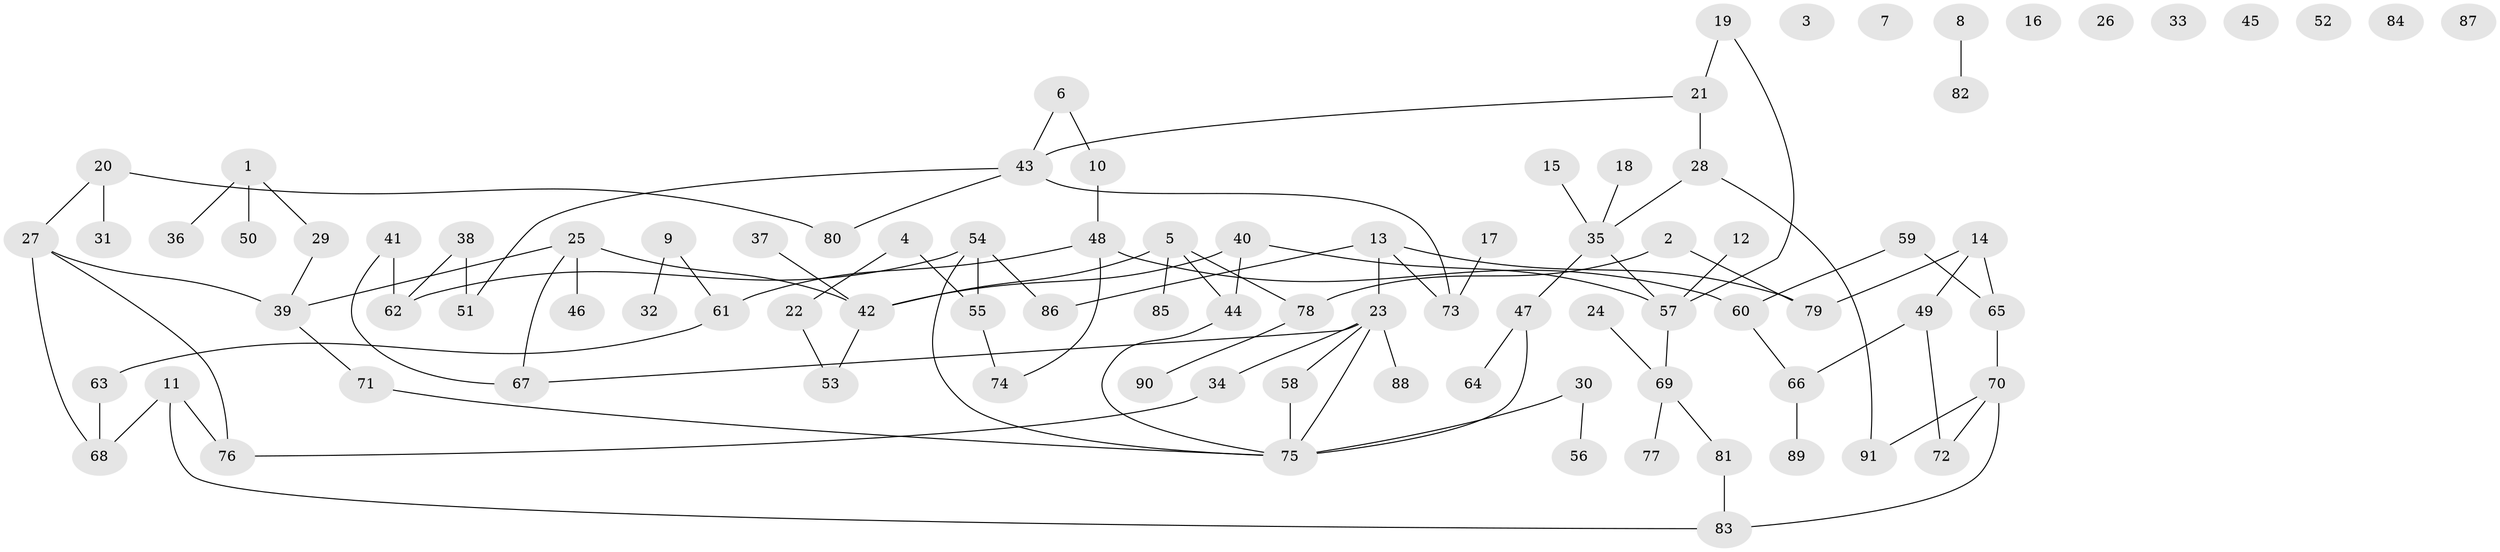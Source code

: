 // coarse degree distribution, {4: 0.26666666666666666, 10: 0.022222222222222223, 5: 0.06666666666666667, 2: 0.35555555555555557, 1: 0.15555555555555556, 3: 0.13333333333333333}
// Generated by graph-tools (version 1.1) at 2025/47/03/04/25 22:47:59]
// undirected, 91 vertices, 103 edges
graph export_dot {
  node [color=gray90,style=filled];
  1;
  2;
  3;
  4;
  5;
  6;
  7;
  8;
  9;
  10;
  11;
  12;
  13;
  14;
  15;
  16;
  17;
  18;
  19;
  20;
  21;
  22;
  23;
  24;
  25;
  26;
  27;
  28;
  29;
  30;
  31;
  32;
  33;
  34;
  35;
  36;
  37;
  38;
  39;
  40;
  41;
  42;
  43;
  44;
  45;
  46;
  47;
  48;
  49;
  50;
  51;
  52;
  53;
  54;
  55;
  56;
  57;
  58;
  59;
  60;
  61;
  62;
  63;
  64;
  65;
  66;
  67;
  68;
  69;
  70;
  71;
  72;
  73;
  74;
  75;
  76;
  77;
  78;
  79;
  80;
  81;
  82;
  83;
  84;
  85;
  86;
  87;
  88;
  89;
  90;
  91;
  1 -- 29;
  1 -- 36;
  1 -- 50;
  2 -- 78;
  2 -- 79;
  4 -- 22;
  4 -- 55;
  5 -- 42;
  5 -- 44;
  5 -- 78;
  5 -- 85;
  6 -- 10;
  6 -- 43;
  8 -- 82;
  9 -- 32;
  9 -- 61;
  10 -- 48;
  11 -- 68;
  11 -- 76;
  11 -- 83;
  12 -- 57;
  13 -- 23;
  13 -- 73;
  13 -- 79;
  13 -- 86;
  14 -- 49;
  14 -- 65;
  14 -- 79;
  15 -- 35;
  17 -- 73;
  18 -- 35;
  19 -- 21;
  19 -- 57;
  20 -- 27;
  20 -- 31;
  20 -- 80;
  21 -- 28;
  21 -- 43;
  22 -- 53;
  23 -- 34;
  23 -- 58;
  23 -- 67;
  23 -- 75;
  23 -- 88;
  24 -- 69;
  25 -- 39;
  25 -- 42;
  25 -- 46;
  25 -- 67;
  27 -- 39;
  27 -- 68;
  27 -- 76;
  28 -- 35;
  28 -- 91;
  29 -- 39;
  30 -- 56;
  30 -- 75;
  34 -- 76;
  35 -- 47;
  35 -- 57;
  37 -- 42;
  38 -- 51;
  38 -- 62;
  39 -- 71;
  40 -- 42;
  40 -- 44;
  40 -- 57;
  41 -- 62;
  41 -- 67;
  42 -- 53;
  43 -- 51;
  43 -- 73;
  43 -- 80;
  44 -- 75;
  47 -- 64;
  47 -- 75;
  48 -- 60;
  48 -- 61;
  48 -- 74;
  49 -- 66;
  49 -- 72;
  54 -- 55;
  54 -- 62;
  54 -- 75;
  54 -- 86;
  55 -- 74;
  57 -- 69;
  58 -- 75;
  59 -- 60;
  59 -- 65;
  60 -- 66;
  61 -- 63;
  63 -- 68;
  65 -- 70;
  66 -- 89;
  69 -- 77;
  69 -- 81;
  70 -- 72;
  70 -- 83;
  70 -- 91;
  71 -- 75;
  78 -- 90;
  81 -- 83;
}
